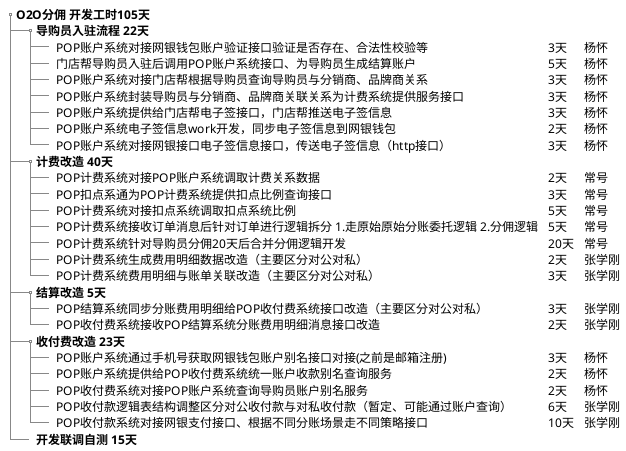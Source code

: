 @startuml
salt
{
{T
+ **O2O分佣 开发工时105天 **

+++ **导购员入驻流程 22天**
+++++ POP账户系统对接网银钱包账户验证接口验证是否存在、合法性校验等 |3天 |杨怀
+++++ 门店帮导购员入驻后调用POP账户系统接口、为导购员生成结算账户 |5天 |杨怀
+++++ POP账户系统对接门店帮根据导购员查询导购员与分销商、品牌商关系 |3天 |杨怀
+++++ POP账户系统封装导购员与分销商、品牌商关联关系为计费系统提供服务接口 |3天 |杨怀

+++++ POP账户系统提供给门店帮电子签接口，门店帮推送电子签信息 |3天 |杨怀
+++++ POP账户系统电子签信息work开发，同步电子签信息到网银钱包 |2天 |杨怀
+++++ POP账户系统对接网银接口电子签信息接口，传送电子签信息（http接口） |3天 |杨怀


+++ **计费改造 40天**
+++++ POP计费系统对接POP账户系统调取计费关系数据 |2天 |常号
+++++ POP扣点系通为POP计费系统提供扣点比例查询接口 |3天 |常号
+++++ POP计费系统对接扣点系统调取扣点系统比例 |5天 |常号
+++++ POP计费系统接收订单消息后针对订单进行逻辑拆分 1.走原始原始分账委托逻辑 2.分佣逻辑 |5天 |常号
+++++ POP计费系统针对导购员分佣20天后合并分佣逻辑开发 |20天 |常号
+++++ POP计费系统生成费用明细数据改造（主要区分对公对私） |2天 |张学刚
+++++ POP计费系统费用明细与账单关联改造（主要区分对公对私） |3天 |张学刚

+++ **结算改造 5天**
+++++ POP结算系统同步分账费用明细给POP收付费系统接口改造（主要区分对公对私）|3天 |张学刚
+++++ POP收付费系统接收POP结算系统分账费用明细消息接口改造 |2天 |张学刚

+++ **收付费改造 23天**
+++++ POP账户系统通过手机号获取网银钱包账户别名接口对接(之前是邮箱注册) |3天 |杨怀
+++++ POP账户系统提供给POP收付费系统统一账户收款别名查询服务 |2天 |杨怀
+++++ POP收付费系统对接POP账户系统查询导购员账户别名服务 |2天 |杨怀
+++++ POP收付款逻辑表结构调整区分对公收付款与对私收付款（暂定、可能通过账户查询） |6天 |张学刚
+++++ POP收付款系统对接网银支付接口、根据不同分账场景走不同策略接口 |10天 |张学刚

+++ **开发联调自测 15天**

}
}
@enduml